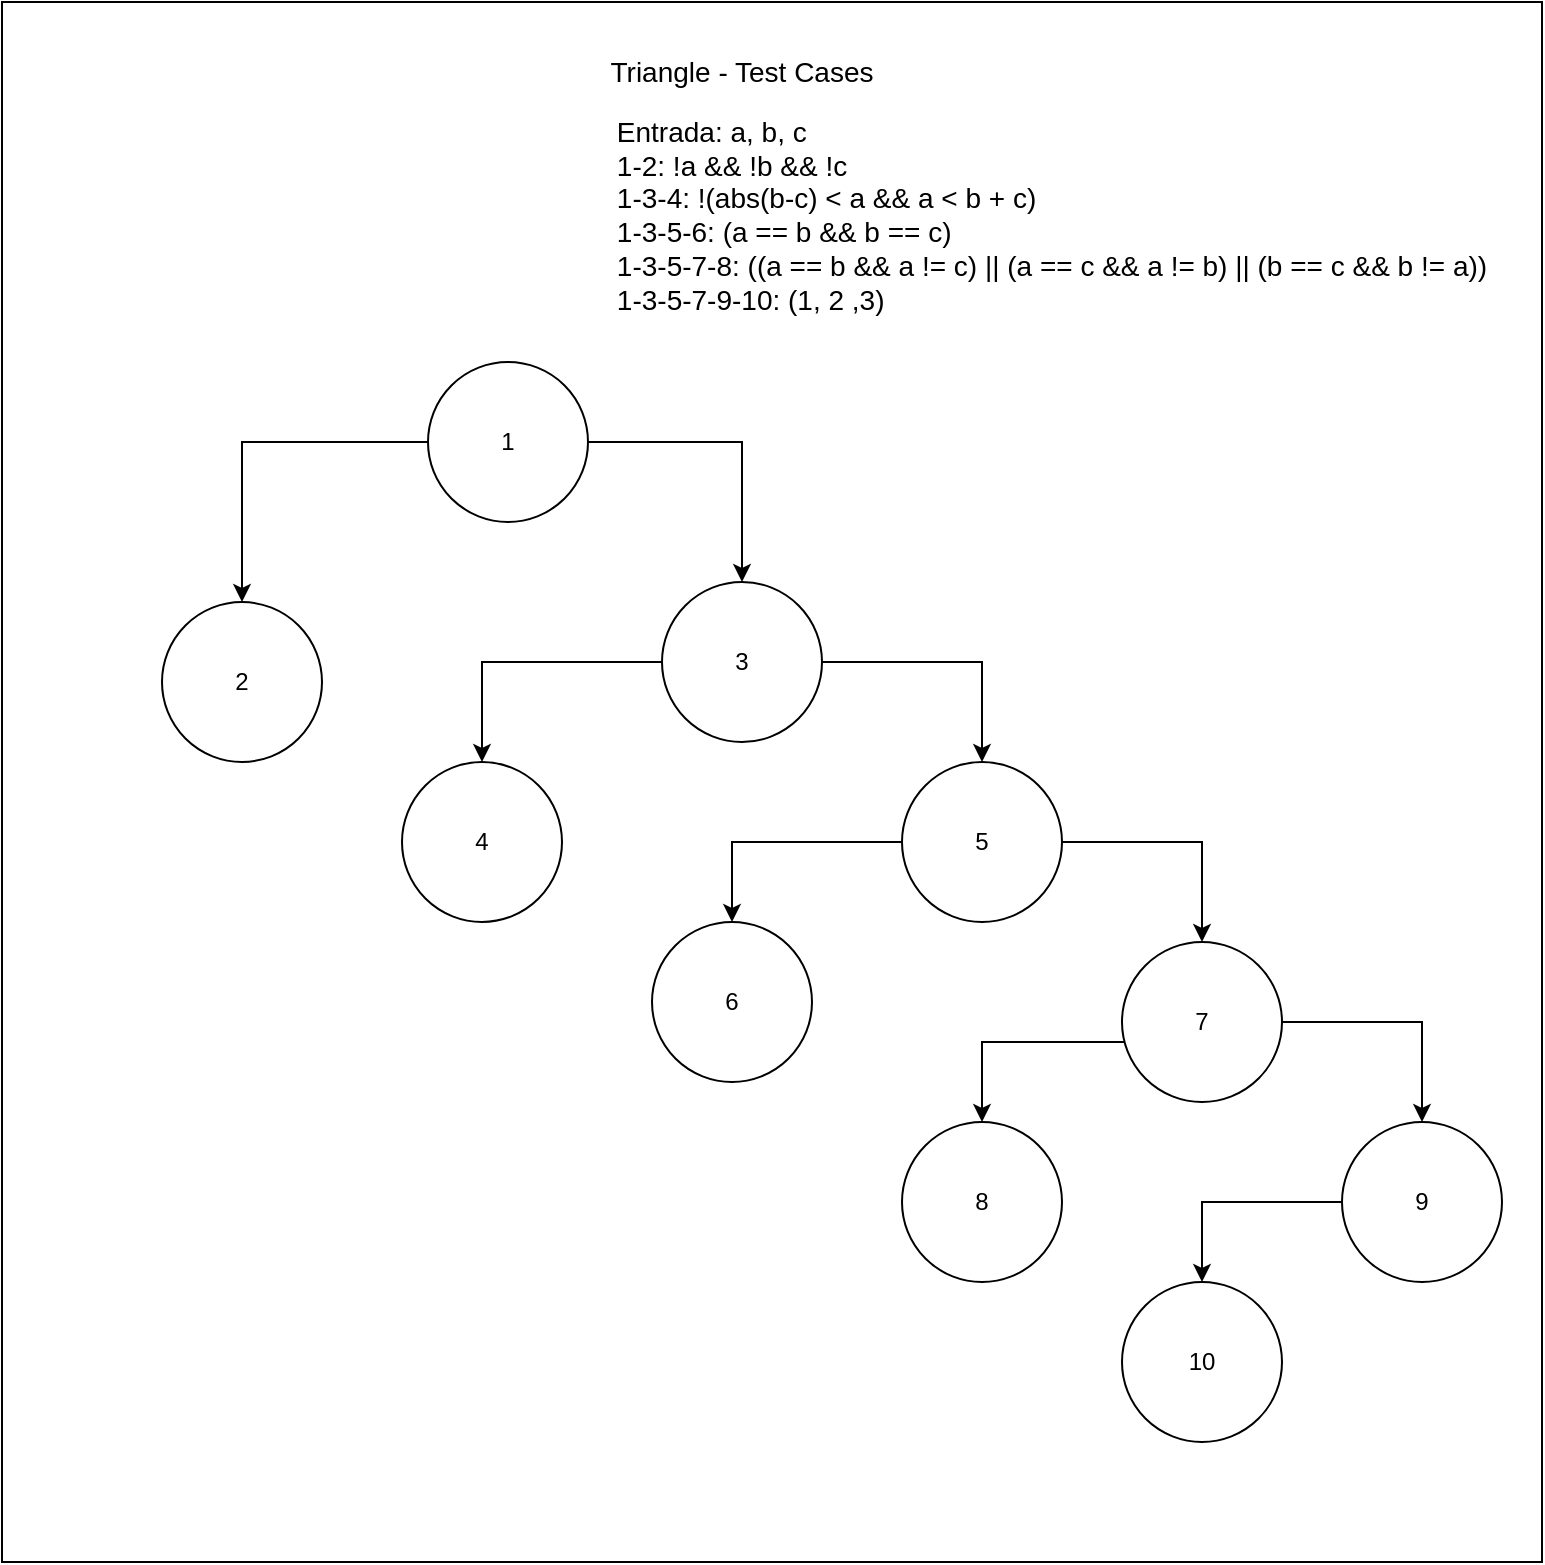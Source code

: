<mxfile version="10.4.4" type="github"><diagram id="vzfjFNlqcMOdbo29u_ga" name="triangle"><mxGraphModel dx="1329" dy="1969" grid="1" gridSize="10" guides="1" tooltips="1" connect="1" arrows="1" fold="1" page="1" pageScale="1" pageWidth="827" pageHeight="1169" math="0" shadow="0"><root><mxCell id="0"/><mxCell id="1" parent="0"/><mxCell id="NGDrrZj0ZyH9Bv1KKiQC-18" value="" style="rounded=0;whiteSpace=wrap;html=1;" parent="1" vertex="1"><mxGeometry x="20" y="-170" width="770" height="780" as="geometry"/></mxCell><mxCell id="NGDrrZj0ZyH9Bv1KKiQC-3" value="" style="edgeStyle=orthogonalEdgeStyle;rounded=0;orthogonalLoop=1;jettySize=auto;html=1;" parent="1" source="NGDrrZj0ZyH9Bv1KKiQC-1" target="NGDrrZj0ZyH9Bv1KKiQC-2" edge="1"><mxGeometry relative="1" as="geometry"/></mxCell><mxCell id="NGDrrZj0ZyH9Bv1KKiQC-7" value="" style="edgeStyle=orthogonalEdgeStyle;rounded=0;orthogonalLoop=1;jettySize=auto;html=1;" parent="1" source="NGDrrZj0ZyH9Bv1KKiQC-1" target="NGDrrZj0ZyH9Bv1KKiQC-6" edge="1"><mxGeometry relative="1" as="geometry"/></mxCell><mxCell id="NGDrrZj0ZyH9Bv1KKiQC-1" value="1" style="ellipse;whiteSpace=wrap;html=1;aspect=fixed;" parent="1" vertex="1"><mxGeometry x="233" y="10" width="80" height="80" as="geometry"/></mxCell><mxCell id="NGDrrZj0ZyH9Bv1KKiQC-15" value="" style="edgeStyle=orthogonalEdgeStyle;rounded=0;orthogonalLoop=1;jettySize=auto;html=1;" parent="1" source="NGDrrZj0ZyH9Bv1KKiQC-6" target="NGDrrZj0ZyH9Bv1KKiQC-14" edge="1"><mxGeometry relative="1" as="geometry"/></mxCell><mxCell id="tDJuc46tM6NhdJk5gWzo-2" style="edgeStyle=orthogonalEdgeStyle;rounded=0;orthogonalLoop=1;jettySize=auto;html=1;exitX=0;exitY=0.5;exitDx=0;exitDy=0;entryX=0.5;entryY=0;entryDx=0;entryDy=0;" edge="1" parent="1" source="NGDrrZj0ZyH9Bv1KKiQC-6" target="NGDrrZj0ZyH9Bv1KKiQC-8"><mxGeometry relative="1" as="geometry"/></mxCell><mxCell id="NGDrrZj0ZyH9Bv1KKiQC-6" value="3" style="ellipse;whiteSpace=wrap;html=1;aspect=fixed;" parent="1" vertex="1"><mxGeometry x="350" y="120" width="80" height="80" as="geometry"/></mxCell><mxCell id="NGDrrZj0ZyH9Bv1KKiQC-34" style="edgeStyle=orthogonalEdgeStyle;rounded=0;orthogonalLoop=1;jettySize=auto;html=1;exitX=1;exitY=0.5;exitDx=0;exitDy=0;entryX=0.5;entryY=0;entryDx=0;entryDy=0;" parent="1" source="NGDrrZj0ZyH9Bv1KKiQC-14" target="NGDrrZj0ZyH9Bv1KKiQC-12" edge="1"><mxGeometry relative="1" as="geometry"/></mxCell><mxCell id="tDJuc46tM6NhdJk5gWzo-4" value="" style="edgeStyle=orthogonalEdgeStyle;rounded=0;orthogonalLoop=1;jettySize=auto;html=1;" edge="1" parent="1" source="NGDrrZj0ZyH9Bv1KKiQC-14" target="tDJuc46tM6NhdJk5gWzo-3"><mxGeometry relative="1" as="geometry"><Array as="points"><mxPoint x="385" y="250"/></Array></mxGeometry></mxCell><mxCell id="NGDrrZj0ZyH9Bv1KKiQC-14" value="5" style="ellipse;whiteSpace=wrap;html=1;aspect=fixed;" parent="1" vertex="1"><mxGeometry x="470" y="210" width="80" height="80" as="geometry"/></mxCell><mxCell id="tDJuc46tM6NhdJk5gWzo-3" value="6" style="ellipse;whiteSpace=wrap;html=1;aspect=fixed;" vertex="1" parent="1"><mxGeometry x="345" y="290" width="80" height="80" as="geometry"/></mxCell><mxCell id="NGDrrZj0ZyH9Bv1KKiQC-37" style="edgeStyle=orthogonalEdgeStyle;rounded=0;orthogonalLoop=1;jettySize=auto;html=1;exitX=1;exitY=0.5;exitDx=0;exitDy=0;entryX=0.5;entryY=0;entryDx=0;entryDy=0;" parent="1" source="NGDrrZj0ZyH9Bv1KKiQC-12" target="NGDrrZj0ZyH9Bv1KKiQC-10" edge="1"><mxGeometry relative="1" as="geometry"/></mxCell><mxCell id="tDJuc46tM6NhdJk5gWzo-6" value="" style="edgeStyle=orthogonalEdgeStyle;rounded=0;orthogonalLoop=1;jettySize=auto;html=1;" edge="1" parent="1" source="NGDrrZj0ZyH9Bv1KKiQC-12" target="tDJuc46tM6NhdJk5gWzo-5"><mxGeometry relative="1" as="geometry"><Array as="points"><mxPoint x="510" y="350"/></Array></mxGeometry></mxCell><mxCell id="NGDrrZj0ZyH9Bv1KKiQC-12" value="7" style="ellipse;whiteSpace=wrap;html=1;aspect=fixed;" parent="1" vertex="1"><mxGeometry x="580" y="300" width="80" height="80" as="geometry"/></mxCell><mxCell id="tDJuc46tM6NhdJk5gWzo-5" value="8" style="ellipse;whiteSpace=wrap;html=1;aspect=fixed;" vertex="1" parent="1"><mxGeometry x="470" y="390" width="80" height="80" as="geometry"/></mxCell><mxCell id="tDJuc46tM6NhdJk5gWzo-8" value="" style="edgeStyle=orthogonalEdgeStyle;rounded=0;orthogonalLoop=1;jettySize=auto;html=1;" edge="1" parent="1" source="NGDrrZj0ZyH9Bv1KKiQC-10" target="tDJuc46tM6NhdJk5gWzo-7"><mxGeometry relative="1" as="geometry"><Array as="points"><mxPoint x="620" y="430"/></Array></mxGeometry></mxCell><mxCell id="NGDrrZj0ZyH9Bv1KKiQC-10" value="9" style="ellipse;whiteSpace=wrap;html=1;aspect=fixed;" parent="1" vertex="1"><mxGeometry x="690" y="390" width="80" height="80" as="geometry"/></mxCell><mxCell id="tDJuc46tM6NhdJk5gWzo-7" value="10" style="ellipse;whiteSpace=wrap;html=1;aspect=fixed;" vertex="1" parent="1"><mxGeometry x="580" y="470" width="80" height="80" as="geometry"/></mxCell><mxCell id="NGDrrZj0ZyH9Bv1KKiQC-8" value="4" style="ellipse;whiteSpace=wrap;html=1;aspect=fixed;" parent="1" vertex="1"><mxGeometry x="220" y="210" width="80" height="80" as="geometry"/></mxCell><mxCell id="NGDrrZj0ZyH9Bv1KKiQC-2" value="2" style="ellipse;whiteSpace=wrap;html=1;aspect=fixed;" parent="1" vertex="1"><mxGeometry x="100" y="130" width="80" height="80" as="geometry"/></mxCell><mxCell id="NGDrrZj0ZyH9Bv1KKiQC-20" value="&lt;font style=&quot;font-size: 14px&quot;&gt;Triangle - Test Cases&lt;/font&gt;" style="text;html=1;strokeColor=none;fillColor=none;align=center;verticalAlign=middle;whiteSpace=wrap;rounded=0;" parent="1" vertex="1"><mxGeometry x="320" y="-150" width="140" height="30" as="geometry"/></mxCell><mxCell id="NGDrrZj0ZyH9Bv1KKiQC-31" value="&lt;div style=&quot;font-size: 14px&quot; align=&quot;left&quot;&gt;&lt;font style=&quot;font-size: 14px&quot;&gt;Entrada: a, b, c&lt;br&gt;&lt;/font&gt;&lt;/div&gt;&lt;div style=&quot;font-size: 14px&quot; align=&quot;left&quot;&gt;&lt;font style=&quot;font-size: 14px&quot;&gt;1-2: !a &amp;amp;&amp;amp; !b &amp;amp;&amp;amp; !c&lt;/font&gt;&lt;/div&gt;&lt;div style=&quot;font-size: 14px&quot; align=&quot;left&quot;&gt;&lt;font style=&quot;font-size: 14px&quot;&gt;1-3-4: !(abs(b-c) &amp;lt; a &amp;amp;&amp;amp; a &amp;lt; b + c)&lt;br&gt;&lt;/font&gt;&lt;/div&gt;&lt;div style=&quot;font-size: 14px&quot; align=&quot;left&quot;&gt;&lt;font style=&quot;font-size: 14px&quot;&gt;1-3-5-6: (a == b &amp;amp;&amp;amp; b == c)&lt;br&gt;&lt;/font&gt;&lt;/div&gt;&lt;div style=&quot;font-size: 14px&quot; align=&quot;left&quot;&gt;&lt;font style=&quot;font-size: 14px&quot;&gt;1-3-5-7-8: ((a == b &amp;amp;&amp;amp; a != c) || (a == c &amp;amp;&amp;amp; a != b) || (b == c &amp;amp;&amp;amp; b != a))&lt;br&gt;&lt;/font&gt;&lt;/div&gt;&lt;div style=&quot;font-size: 14px&quot; align=&quot;left&quot;&gt;&lt;font style=&quot;font-size: 14px&quot;&gt;1-3-5-7-9-10: (1, 2 ,3)&lt;br&gt;&lt;/font&gt;&lt;/div&gt;&lt;div style=&quot;font-size: 14px&quot; align=&quot;left&quot;&gt;&lt;font style=&quot;font-size: 14px&quot;&gt;&lt;br&gt;&lt;/font&gt;&lt;/div&gt;" style="text;html=1;strokeColor=none;fillColor=none;align=center;verticalAlign=middle;whiteSpace=wrap;rounded=0;" parent="1" vertex="1"><mxGeometry x="320" y="-120" width="450" height="130" as="geometry"/></mxCell></root></mxGraphModel></diagram><diagram id="4YbCAEwW9ODXg8ycRNUw" name="fibonacci"><mxGraphModel dx="1329" dy="800" grid="1" gridSize="10" guides="1" tooltips="1" connect="1" arrows="1" fold="1" page="1" pageScale="1" pageWidth="827" pageHeight="1169" math="0" shadow="0"><root><mxCell id="cMJHE6BXkKz64QLvDwm8-0"/><mxCell id="cMJHE6BXkKz64QLvDwm8-1" parent="cMJHE6BXkKz64QLvDwm8-0"/><mxCell id="NKf4YkFtLGzdWzF0zqvc-0" value="" style="rounded=0;whiteSpace=wrap;html=1;" vertex="1" parent="cMJHE6BXkKz64QLvDwm8-1"><mxGeometry x="28" y="140" width="770" height="400" as="geometry"/></mxCell><mxCell id="NKf4YkFtLGzdWzF0zqvc-1" value="&lt;div style=&quot;font-size: 14px&quot;&gt;&lt;font style=&quot;font-size: 14px&quot;&gt;Fibonacci - Test Cases&lt;br&gt;&lt;/font&gt;&lt;/div&gt;" style="text;html=1;strokeColor=none;fillColor=none;align=center;verticalAlign=middle;whiteSpace=wrap;rounded=0;" vertex="1" parent="cMJHE6BXkKz64QLvDwm8-1"><mxGeometry x="508" y="170" width="150" height="30" as="geometry"/></mxCell><mxCell id="NKf4YkFtLGzdWzF0zqvc-2" value="" style="edgeStyle=orthogonalEdgeStyle;rounded=0;orthogonalLoop=1;jettySize=auto;html=1;" edge="1" parent="cMJHE6BXkKz64QLvDwm8-1" source="NKf4YkFtLGzdWzF0zqvc-4" target="NKf4YkFtLGzdWzF0zqvc-10"><mxGeometry relative="1" as="geometry"/></mxCell><mxCell id="NKf4YkFtLGzdWzF0zqvc-3" value="" style="edgeStyle=orthogonalEdgeStyle;rounded=0;orthogonalLoop=1;jettySize=auto;html=1;" edge="1" parent="cMJHE6BXkKz64QLvDwm8-1" source="NKf4YkFtLGzdWzF0zqvc-4" target="NKf4YkFtLGzdWzF0zqvc-7"><mxGeometry relative="1" as="geometry"/></mxCell><mxCell id="NKf4YkFtLGzdWzF0zqvc-4" value="1" style="ellipse;whiteSpace=wrap;html=1;aspect=fixed;" vertex="1" parent="cMJHE6BXkKz64QLvDwm8-1"><mxGeometry x="178" y="220" width="80" height="80" as="geometry"/></mxCell><mxCell id="NKf4YkFtLGzdWzF0zqvc-5" value="" style="edgeStyle=orthogonalEdgeStyle;rounded=0;orthogonalLoop=1;jettySize=auto;html=1;" edge="1" parent="cMJHE6BXkKz64QLvDwm8-1" source="NKf4YkFtLGzdWzF0zqvc-7" target="NKf4YkFtLGzdWzF0zqvc-9"><mxGeometry relative="1" as="geometry"/></mxCell><mxCell id="NKf4YkFtLGzdWzF0zqvc-6" style="edgeStyle=orthogonalEdgeStyle;rounded=0;orthogonalLoop=1;jettySize=auto;html=1;exitX=0;exitY=0.5;exitDx=0;exitDy=0;entryX=1;entryY=0.5;entryDx=0;entryDy=0;" edge="1" parent="cMJHE6BXkKz64QLvDwm8-1" source="NKf4YkFtLGzdWzF0zqvc-7" target="NKf4YkFtLGzdWzF0zqvc-10"><mxGeometry relative="1" as="geometry"/></mxCell><mxCell id="NKf4YkFtLGzdWzF0zqvc-7" value="3" style="ellipse;whiteSpace=wrap;html=1;aspect=fixed;" vertex="1" parent="cMJHE6BXkKz64QLvDwm8-1"><mxGeometry x="268" y="350" width="80" height="80" as="geometry"/></mxCell><mxCell id="NKf4YkFtLGzdWzF0zqvc-8" style="edgeStyle=orthogonalEdgeStyle;rounded=0;orthogonalLoop=1;jettySize=auto;html=1;exitX=0.5;exitY=1;exitDx=0;exitDy=0;entryX=0.5;entryY=1;entryDx=0;entryDy=0;" edge="1" parent="cMJHE6BXkKz64QLvDwm8-1" source="NKf4YkFtLGzdWzF0zqvc-9" target="NKf4YkFtLGzdWzF0zqvc-7"><mxGeometry relative="1" as="geometry"><Array as="points"><mxPoint x="498" y="480"/><mxPoint x="308" y="480"/></Array></mxGeometry></mxCell><mxCell id="NKf4YkFtLGzdWzF0zqvc-9" value="4" style="ellipse;whiteSpace=wrap;html=1;aspect=fixed;" vertex="1" parent="cMJHE6BXkKz64QLvDwm8-1"><mxGeometry x="458" y="350" width="80" height="80" as="geometry"/></mxCell><mxCell id="NKf4YkFtLGzdWzF0zqvc-10" value="2" style="ellipse;whiteSpace=wrap;html=1;aspect=fixed;" vertex="1" parent="cMJHE6BXkKz64QLvDwm8-1"><mxGeometry x="88" y="350" width="80" height="80" as="geometry"/></mxCell><mxCell id="NKf4YkFtLGzdWzF0zqvc-11" value="&lt;div style=&quot;font-size: 14px&quot; align=&quot;left&quot;&gt;&lt;font style=&quot;font-size: 14px&quot;&gt;&lt;font style=&quot;font-size: 14px&quot;&gt;Entrada&lt;/font&gt;: n&lt;/font&gt;&lt;/div&gt;&lt;div style=&quot;font-size: 14px&quot; align=&quot;left&quot;&gt;&lt;font style=&quot;font-size: 14px&quot;&gt;1-2: n &amp;lt; 3&lt;/font&gt;&lt;/div&gt;&lt;div style=&quot;font-size: 14px&quot; align=&quot;left&quot;&gt;&lt;font style=&quot;font-size: 14px&quot;&gt;1-3-2: undefined&lt;/font&gt;&lt;/div&gt;&lt;div style=&quot;font-size: 14px&quot; align=&quot;left&quot;&gt;&lt;font style=&quot;font-size: 14px&quot;&gt;1-3-4-3-2: n &amp;gt; 2&lt;br&gt;&lt;/font&gt;&lt;/div&gt;" style="text;html=1;strokeColor=none;fillColor=none;align=center;verticalAlign=middle;whiteSpace=wrap;rounded=0;" vertex="1" parent="cMJHE6BXkKz64QLvDwm8-1"><mxGeometry x="468" y="200" width="190" height="75" as="geometry"/></mxCell></root></mxGraphModel></diagram></mxfile>